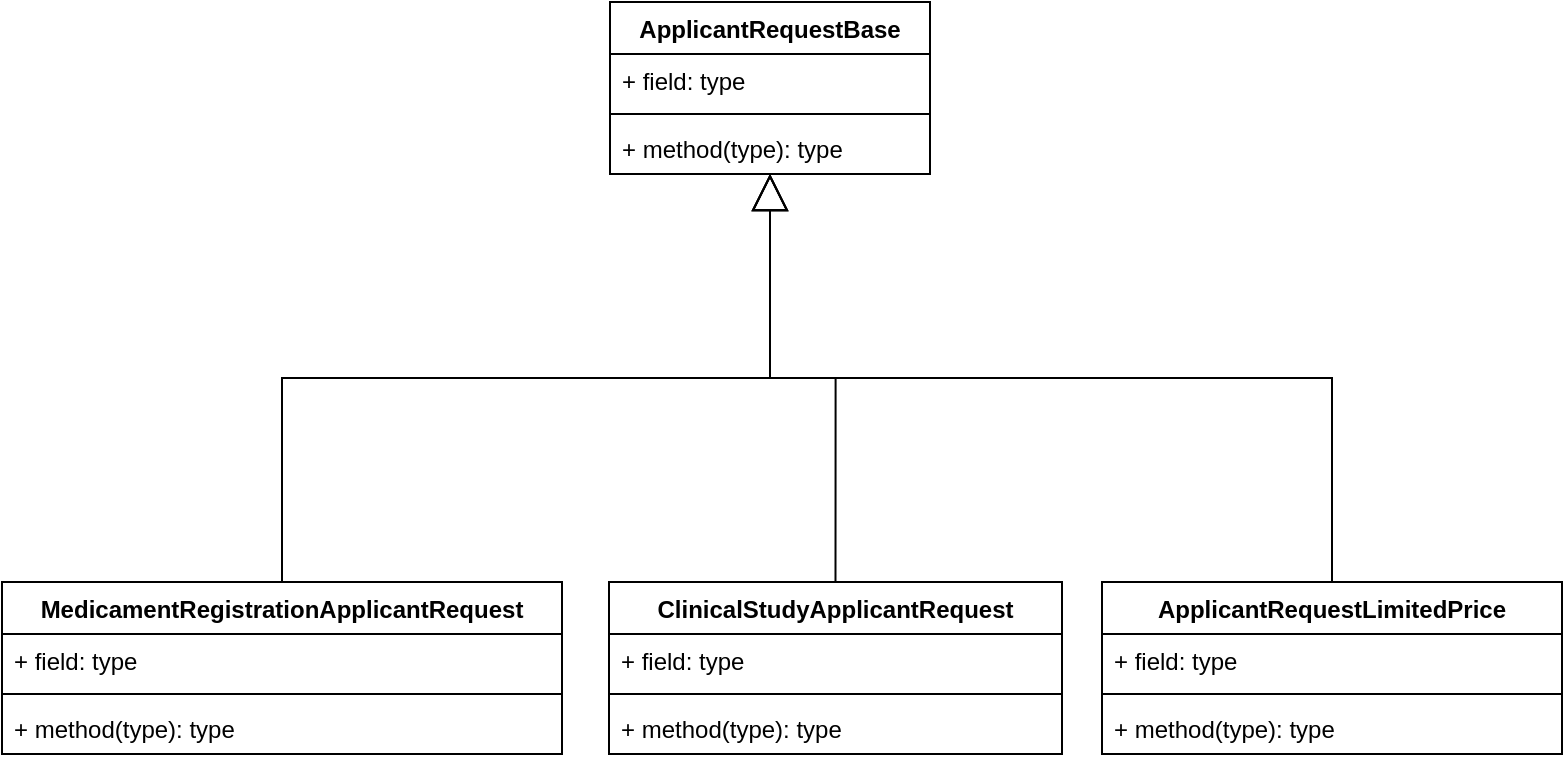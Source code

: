 <mxfile version="20.6.0" type="github">
  <diagram id="FbtvG5ja3MR5aEfaAjsH" name="Страница 1">
    <mxGraphModel dx="1233" dy="801" grid="1" gridSize="10" guides="1" tooltips="1" connect="1" arrows="1" fold="1" page="1" pageScale="1" pageWidth="827" pageHeight="1169" math="0" shadow="0">
      <root>
        <mxCell id="0" />
        <mxCell id="1" parent="0" />
        <mxCell id="low-MrS_bK9RDzKWT8P9-1" value="ClinicalStudyApplicantRequest" style="swimlane;fontStyle=1;align=center;verticalAlign=top;childLayout=stackLayout;horizontal=1;startSize=26;horizontalStack=0;resizeParent=1;resizeParentMax=0;resizeLast=0;collapsible=1;marginBottom=0;" vertex="1" parent="1">
          <mxGeometry x="333.5" y="370" width="226.5" height="86" as="geometry" />
        </mxCell>
        <mxCell id="low-MrS_bK9RDzKWT8P9-2" value="+ field: type" style="text;strokeColor=none;fillColor=none;align=left;verticalAlign=top;spacingLeft=4;spacingRight=4;overflow=hidden;rotatable=0;points=[[0,0.5],[1,0.5]];portConstraint=eastwest;" vertex="1" parent="low-MrS_bK9RDzKWT8P9-1">
          <mxGeometry y="26" width="226.5" height="26" as="geometry" />
        </mxCell>
        <mxCell id="low-MrS_bK9RDzKWT8P9-3" value="" style="line;strokeWidth=1;fillColor=none;align=left;verticalAlign=middle;spacingTop=-1;spacingLeft=3;spacingRight=3;rotatable=0;labelPosition=right;points=[];portConstraint=eastwest;strokeColor=inherit;" vertex="1" parent="low-MrS_bK9RDzKWT8P9-1">
          <mxGeometry y="52" width="226.5" height="8" as="geometry" />
        </mxCell>
        <mxCell id="low-MrS_bK9RDzKWT8P9-4" value="+ method(type): type" style="text;strokeColor=none;fillColor=none;align=left;verticalAlign=top;spacingLeft=4;spacingRight=4;overflow=hidden;rotatable=0;points=[[0,0.5],[1,0.5]];portConstraint=eastwest;" vertex="1" parent="low-MrS_bK9RDzKWT8P9-1">
          <mxGeometry y="60" width="226.5" height="26" as="geometry" />
        </mxCell>
        <mxCell id="low-MrS_bK9RDzKWT8P9-5" value="ApplicantRequestLimitedPrice" style="swimlane;fontStyle=1;align=center;verticalAlign=top;childLayout=stackLayout;horizontal=1;startSize=26;horizontalStack=0;resizeParent=1;resizeParentMax=0;resizeLast=0;collapsible=1;marginBottom=0;" vertex="1" parent="1">
          <mxGeometry x="580" y="370" width="230" height="86" as="geometry" />
        </mxCell>
        <mxCell id="low-MrS_bK9RDzKWT8P9-6" value="+ field: type" style="text;strokeColor=none;fillColor=none;align=left;verticalAlign=top;spacingLeft=4;spacingRight=4;overflow=hidden;rotatable=0;points=[[0,0.5],[1,0.5]];portConstraint=eastwest;" vertex="1" parent="low-MrS_bK9RDzKWT8P9-5">
          <mxGeometry y="26" width="230" height="26" as="geometry" />
        </mxCell>
        <mxCell id="low-MrS_bK9RDzKWT8P9-7" value="" style="line;strokeWidth=1;fillColor=none;align=left;verticalAlign=middle;spacingTop=-1;spacingLeft=3;spacingRight=3;rotatable=0;labelPosition=right;points=[];portConstraint=eastwest;strokeColor=inherit;" vertex="1" parent="low-MrS_bK9RDzKWT8P9-5">
          <mxGeometry y="52" width="230" height="8" as="geometry" />
        </mxCell>
        <mxCell id="low-MrS_bK9RDzKWT8P9-8" value="+ method(type): type" style="text;strokeColor=none;fillColor=none;align=left;verticalAlign=top;spacingLeft=4;spacingRight=4;overflow=hidden;rotatable=0;points=[[0,0.5],[1,0.5]];portConstraint=eastwest;" vertex="1" parent="low-MrS_bK9RDzKWT8P9-5">
          <mxGeometry y="60" width="230" height="26" as="geometry" />
        </mxCell>
        <mxCell id="low-MrS_bK9RDzKWT8P9-9" value="MedicamentRegistrationApplicantRequest" style="swimlane;fontStyle=1;align=center;verticalAlign=top;childLayout=stackLayout;horizontal=1;startSize=26;horizontalStack=0;resizeParent=1;resizeParentMax=0;resizeLast=0;collapsible=1;marginBottom=0;" vertex="1" parent="1">
          <mxGeometry x="30" y="370" width="280" height="86" as="geometry" />
        </mxCell>
        <mxCell id="low-MrS_bK9RDzKWT8P9-10" value="+ field: type" style="text;strokeColor=none;fillColor=none;align=left;verticalAlign=top;spacingLeft=4;spacingRight=4;overflow=hidden;rotatable=0;points=[[0,0.5],[1,0.5]];portConstraint=eastwest;" vertex="1" parent="low-MrS_bK9RDzKWT8P9-9">
          <mxGeometry y="26" width="280" height="26" as="geometry" />
        </mxCell>
        <mxCell id="low-MrS_bK9RDzKWT8P9-11" value="" style="line;strokeWidth=1;fillColor=none;align=left;verticalAlign=middle;spacingTop=-1;spacingLeft=3;spacingRight=3;rotatable=0;labelPosition=right;points=[];portConstraint=eastwest;strokeColor=inherit;" vertex="1" parent="low-MrS_bK9RDzKWT8P9-9">
          <mxGeometry y="52" width="280" height="8" as="geometry" />
        </mxCell>
        <mxCell id="low-MrS_bK9RDzKWT8P9-12" value="+ method(type): type" style="text;strokeColor=none;fillColor=none;align=left;verticalAlign=top;spacingLeft=4;spacingRight=4;overflow=hidden;rotatable=0;points=[[0,0.5],[1,0.5]];portConstraint=eastwest;" vertex="1" parent="low-MrS_bK9RDzKWT8P9-9">
          <mxGeometry y="60" width="280" height="26" as="geometry" />
        </mxCell>
        <mxCell id="low-MrS_bK9RDzKWT8P9-13" value="ApplicantRequestBase" style="swimlane;fontStyle=1;align=center;verticalAlign=top;childLayout=stackLayout;horizontal=1;startSize=26;horizontalStack=0;resizeParent=1;resizeParentMax=0;resizeLast=0;collapsible=1;marginBottom=0;" vertex="1" parent="1">
          <mxGeometry x="334" y="80" width="160" height="86" as="geometry" />
        </mxCell>
        <mxCell id="low-MrS_bK9RDzKWT8P9-14" value="+ field: type" style="text;strokeColor=none;fillColor=none;align=left;verticalAlign=top;spacingLeft=4;spacingRight=4;overflow=hidden;rotatable=0;points=[[0,0.5],[1,0.5]];portConstraint=eastwest;" vertex="1" parent="low-MrS_bK9RDzKWT8P9-13">
          <mxGeometry y="26" width="160" height="26" as="geometry" />
        </mxCell>
        <mxCell id="low-MrS_bK9RDzKWT8P9-15" value="" style="line;strokeWidth=1;fillColor=none;align=left;verticalAlign=middle;spacingTop=-1;spacingLeft=3;spacingRight=3;rotatable=0;labelPosition=right;points=[];portConstraint=eastwest;strokeColor=inherit;" vertex="1" parent="low-MrS_bK9RDzKWT8P9-13">
          <mxGeometry y="52" width="160" height="8" as="geometry" />
        </mxCell>
        <mxCell id="low-MrS_bK9RDzKWT8P9-16" value="+ method(type): type" style="text;strokeColor=none;fillColor=none;align=left;verticalAlign=top;spacingLeft=4;spacingRight=4;overflow=hidden;rotatable=0;points=[[0,0.5],[1,0.5]];portConstraint=eastwest;" vertex="1" parent="low-MrS_bK9RDzKWT8P9-13">
          <mxGeometry y="60" width="160" height="26" as="geometry" />
        </mxCell>
        <mxCell id="low-MrS_bK9RDzKWT8P9-18" value="" style="endArrow=block;endSize=16;endFill=0;html=1;rounded=0;edgeStyle=orthogonalEdgeStyle;exitX=0.5;exitY=0;exitDx=0;exitDy=0;" edge="1" parent="1" source="low-MrS_bK9RDzKWT8P9-9" target="low-MrS_bK9RDzKWT8P9-13">
          <mxGeometry width="160" relative="1" as="geometry">
            <mxPoint x="330" y="410" as="sourcePoint" />
            <mxPoint x="490" y="410" as="targetPoint" />
          </mxGeometry>
        </mxCell>
        <mxCell id="low-MrS_bK9RDzKWT8P9-19" value="" style="endArrow=block;endSize=16;endFill=0;html=1;rounded=0;edgeStyle=orthogonalEdgeStyle;exitX=0.5;exitY=0;exitDx=0;exitDy=0;" edge="1" parent="1" source="low-MrS_bK9RDzKWT8P9-1" target="low-MrS_bK9RDzKWT8P9-13">
          <mxGeometry width="160" relative="1" as="geometry">
            <mxPoint x="180" y="380" as="sourcePoint" />
            <mxPoint x="424" y="176" as="targetPoint" />
          </mxGeometry>
        </mxCell>
        <mxCell id="low-MrS_bK9RDzKWT8P9-20" value="" style="endArrow=block;endSize=16;endFill=0;html=1;rounded=0;edgeStyle=orthogonalEdgeStyle;exitX=0.5;exitY=0;exitDx=0;exitDy=0;" edge="1" parent="1" source="low-MrS_bK9RDzKWT8P9-5" target="low-MrS_bK9RDzKWT8P9-13">
          <mxGeometry width="160" relative="1" as="geometry">
            <mxPoint x="456.75" y="380" as="sourcePoint" />
            <mxPoint x="424" y="176" as="targetPoint" />
          </mxGeometry>
        </mxCell>
      </root>
    </mxGraphModel>
  </diagram>
</mxfile>
